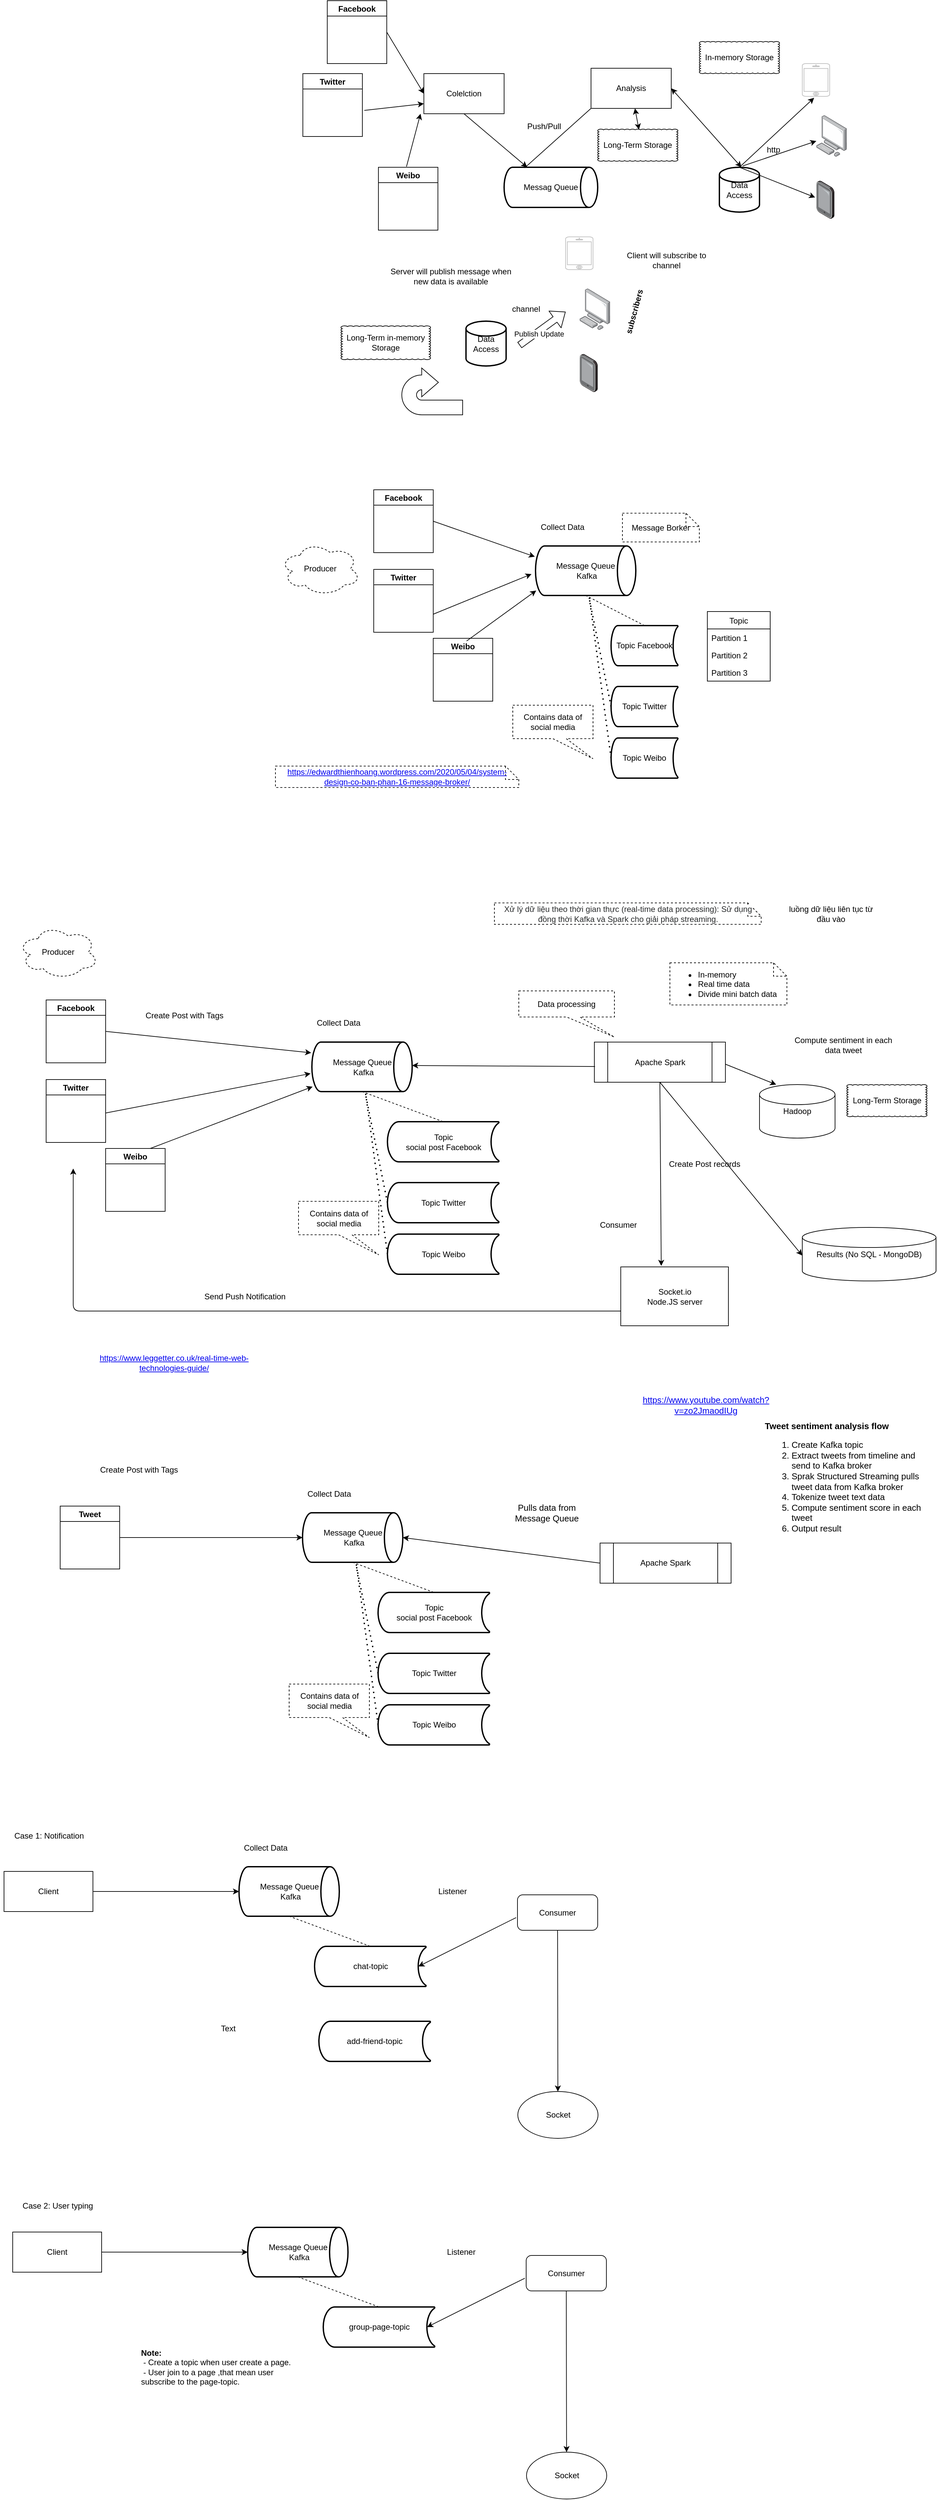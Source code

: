 <mxfile version="13.6.0" type="github">
  <diagram id="zB4D0Zn1a5sWIB_5QHZO" name="Page-1">
    <mxGraphModel dx="3342" dy="794" grid="1" gridSize="7" guides="1" tooltips="1" connect="1" arrows="1" fold="1" page="1" pageScale="1" pageWidth="1920" pageHeight="1200" math="0" shadow="0">
      <root>
        <mxCell id="0" />
        <mxCell id="1" parent="0" />
        <mxCell id="u7dPjCdoEQU-WYultVdr-2" value="Messag Queue&lt;br&gt;" style="strokeWidth=2;html=1;shape=mxgraph.flowchart.direct_data;whiteSpace=wrap;" parent="1" vertex="1">
          <mxGeometry x="307" y="274" width="140" height="60" as="geometry" />
        </mxCell>
        <mxCell id="u7dPjCdoEQU-WYultVdr-3" value="Colelction" style="rounded=0;whiteSpace=wrap;html=1;" parent="1" vertex="1">
          <mxGeometry x="187" y="134" width="120" height="60" as="geometry" />
        </mxCell>
        <mxCell id="u7dPjCdoEQU-WYultVdr-6" value="" style="endArrow=classic;html=1;exitX=0.5;exitY=1;exitDx=0;exitDy=0;" parent="1" source="u7dPjCdoEQU-WYultVdr-3" target="u7dPjCdoEQU-WYultVdr-2" edge="1">
          <mxGeometry width="50" height="50" relative="1" as="geometry">
            <mxPoint x="207" y="384" as="sourcePoint" />
            <mxPoint x="257" y="334" as="targetPoint" />
          </mxGeometry>
        </mxCell>
        <mxCell id="u7dPjCdoEQU-WYultVdr-7" value="Analysis" style="rounded=0;whiteSpace=wrap;html=1;" parent="1" vertex="1">
          <mxGeometry x="437" y="126" width="120" height="60" as="geometry" />
        </mxCell>
        <mxCell id="u7dPjCdoEQU-WYultVdr-81" value="Data Access" style="strokeWidth=2;html=1;shape=mxgraph.flowchart.database;whiteSpace=wrap;" parent="1" vertex="1">
          <mxGeometry x="629" y="274" width="60" height="67" as="geometry" />
        </mxCell>
        <mxCell id="u7dPjCdoEQU-WYultVdr-82" value="Long-Term Storage" style="whiteSpace=wrap;html=1;shape=mxgraph.basic.cloud_rect" parent="1" vertex="1">
          <mxGeometry x="447" y="217" width="120" height="48" as="geometry" />
        </mxCell>
        <mxCell id="u7dPjCdoEQU-WYultVdr-83" value="" style="endArrow=classic;startArrow=classic;html=1;exitX=0.514;exitY=0.015;exitDx=0;exitDy=0;exitPerimeter=0;" parent="1" source="u7dPjCdoEQU-WYultVdr-82" target="u7dPjCdoEQU-WYultVdr-7" edge="1">
          <mxGeometry width="50" height="50" relative="1" as="geometry">
            <mxPoint x="459" y="244" as="sourcePoint" />
            <mxPoint x="509" y="194" as="targetPoint" />
          </mxGeometry>
        </mxCell>
        <mxCell id="u7dPjCdoEQU-WYultVdr-84" value="In-memory Storage" style="whiteSpace=wrap;html=1;shape=mxgraph.basic.cloud_rect" parent="1" vertex="1">
          <mxGeometry x="599" y="86" width="120" height="48" as="geometry" />
        </mxCell>
        <mxCell id="u7dPjCdoEQU-WYultVdr-86" value="" style="endArrow=classic;startArrow=classic;html=1;entryX=1;entryY=0.5;entryDx=0;entryDy=0;" parent="1" target="u7dPjCdoEQU-WYultVdr-7" edge="1">
          <mxGeometry width="50" height="50" relative="1" as="geometry">
            <mxPoint x="662" y="274" as="sourcePoint" />
            <mxPoint x="712" y="224" as="targetPoint" />
          </mxGeometry>
        </mxCell>
        <mxCell id="u7dPjCdoEQU-WYultVdr-87" value="" style="endArrow=none;html=1;exitX=0.219;exitY=0.016;exitDx=0;exitDy=0;exitPerimeter=0;" parent="1" source="u7dPjCdoEQU-WYultVdr-2" edge="1">
          <mxGeometry width="50" height="50" relative="1" as="geometry">
            <mxPoint x="387" y="236" as="sourcePoint" />
            <mxPoint x="437" y="186" as="targetPoint" />
          </mxGeometry>
        </mxCell>
        <mxCell id="u7dPjCdoEQU-WYultVdr-89" value="Push/Pull" style="text;html=1;strokeColor=none;fillColor=none;align=center;verticalAlign=middle;whiteSpace=wrap;rounded=0;" parent="1" vertex="1">
          <mxGeometry x="347" y="203" width="40" height="20" as="geometry" />
        </mxCell>
        <mxCell id="u7dPjCdoEQU-WYultVdr-90" value="" style="html=1;verticalLabelPosition=bottom;labelBackgroundColor=#ffffff;verticalAlign=top;shadow=0;dashed=0;strokeWidth=1;shape=mxgraph.ios7.misc.iphone;strokeColor=#c0c0c0;" parent="1" vertex="1">
          <mxGeometry x="753" y="119" width="41" height="49" as="geometry" />
        </mxCell>
        <mxCell id="u7dPjCdoEQU-WYultVdr-91" value="" style="endArrow=classic;html=1;entryX=0.432;entryY=1.044;entryDx=0;entryDy=0;entryPerimeter=0;exitX=0.5;exitY=0;exitDx=0;exitDy=0;exitPerimeter=0;" parent="1" source="u7dPjCdoEQU-WYultVdr-81" target="u7dPjCdoEQU-WYultVdr-90" edge="1">
          <mxGeometry width="50" height="50" relative="1" as="geometry">
            <mxPoint x="669" y="266" as="sourcePoint" />
            <mxPoint x="747" y="224" as="targetPoint" />
          </mxGeometry>
        </mxCell>
        <mxCell id="u7dPjCdoEQU-WYultVdr-92" value="http" style="text;html=1;strokeColor=none;fillColor=none;align=center;verticalAlign=middle;whiteSpace=wrap;rounded=0;" parent="1" vertex="1">
          <mxGeometry x="690" y="238" width="40" height="20" as="geometry" />
        </mxCell>
        <mxCell id="u7dPjCdoEQU-WYultVdr-93" value="" style="points=[];aspect=fixed;html=1;align=center;shadow=0;dashed=0;image;image=img/lib/allied_telesis/computer_and_terminals/Personal_Computer.svg;" parent="1" vertex="1">
          <mxGeometry x="774" y="196.2" width="45.6" height="61.8" as="geometry" />
        </mxCell>
        <mxCell id="u7dPjCdoEQU-WYultVdr-98" value="" style="endArrow=classic;html=1;" parent="1" target="u7dPjCdoEQU-WYultVdr-93" edge="1">
          <mxGeometry width="50" height="50" relative="1" as="geometry">
            <mxPoint x="664" y="272" as="sourcePoint" />
            <mxPoint x="730" y="224" as="targetPoint" />
          </mxGeometry>
        </mxCell>
        <mxCell id="u7dPjCdoEQU-WYultVdr-99" value="" style="points=[];aspect=fixed;html=1;align=center;shadow=0;dashed=0;image;image=img/lib/allied_telesis/computer_and_terminals/Tablet.svg;" parent="1" vertex="1">
          <mxGeometry x="774" y="294" width="27" height="57" as="geometry" />
        </mxCell>
        <mxCell id="u7dPjCdoEQU-WYultVdr-100" value="" style="endArrow=classic;html=1;entryX=-0.066;entryY=0.44;entryDx=0;entryDy=0;entryPerimeter=0;exitX=0.5;exitY=0;exitDx=0;exitDy=0;exitPerimeter=0;" parent="1" source="u7dPjCdoEQU-WYultVdr-81" target="u7dPjCdoEQU-WYultVdr-99" edge="1">
          <mxGeometry width="50" height="50" relative="1" as="geometry">
            <mxPoint x="694" y="294" as="sourcePoint" />
            <mxPoint x="744" y="244" as="targetPoint" />
          </mxGeometry>
        </mxCell>
        <mxCell id="u7dPjCdoEQU-WYultVdr-101" value="Data Access" style="strokeWidth=2;html=1;shape=mxgraph.flowchart.database;whiteSpace=wrap;" parent="1" vertex="1">
          <mxGeometry x="250" y="504" width="60" height="67" as="geometry" />
        </mxCell>
        <mxCell id="u7dPjCdoEQU-WYultVdr-102" value="" style="html=1;verticalLabelPosition=bottom;labelBackgroundColor=#ffffff;verticalAlign=top;shadow=0;dashed=0;strokeWidth=1;shape=mxgraph.ios7.misc.iphone;strokeColor=#c0c0c0;" parent="1" vertex="1">
          <mxGeometry x="399" y="378" width="41" height="49" as="geometry" />
        </mxCell>
        <mxCell id="u7dPjCdoEQU-WYultVdr-104" value="channel" style="text;html=1;strokeColor=none;fillColor=none;align=center;verticalAlign=middle;whiteSpace=wrap;rounded=0;" parent="1" vertex="1">
          <mxGeometry x="320" y="476" width="40" height="20" as="geometry" />
        </mxCell>
        <mxCell id="u7dPjCdoEQU-WYultVdr-105" value="" style="points=[];aspect=fixed;html=1;align=center;shadow=0;dashed=0;image;image=img/lib/allied_telesis/computer_and_terminals/Personal_Computer.svg;" parent="1" vertex="1">
          <mxGeometry x="420" y="455.2" width="45.6" height="61.8" as="geometry" />
        </mxCell>
        <mxCell id="u7dPjCdoEQU-WYultVdr-107" value="" style="points=[];aspect=fixed;html=1;align=center;shadow=0;dashed=0;image;image=img/lib/allied_telesis/computer_and_terminals/Tablet.svg;" parent="1" vertex="1">
          <mxGeometry x="420" y="553" width="27" height="57" as="geometry" />
        </mxCell>
        <mxCell id="u7dPjCdoEQU-WYultVdr-109" value="subscribers" style="text;html=1;strokeColor=none;fillColor=none;align=center;verticalAlign=middle;whiteSpace=wrap;rounded=0;rotation=-75;fontStyle=1" parent="1" vertex="1">
          <mxGeometry x="465.6" y="476" width="73" height="28" as="geometry" />
        </mxCell>
        <mxCell id="u7dPjCdoEQU-WYultVdr-112" value="" style="shape=flexArrow;endArrow=classic;html=1;" parent="1" edge="1">
          <mxGeometry width="50" height="50" relative="1" as="geometry">
            <mxPoint x="330" y="540" as="sourcePoint" />
            <mxPoint x="399" y="490" as="targetPoint" />
          </mxGeometry>
        </mxCell>
        <mxCell id="u7dPjCdoEQU-WYultVdr-113" value="Publish Update" style="edgeLabel;html=1;align=center;verticalAlign=middle;resizable=0;points=[];" parent="u7dPjCdoEQU-WYultVdr-112" vertex="1" connectable="0">
          <mxGeometry x="-0.23" y="-3" relative="1" as="geometry">
            <mxPoint as="offset" />
          </mxGeometry>
        </mxCell>
        <mxCell id="u7dPjCdoEQU-WYultVdr-114" value="Long-Term in-memory Storage" style="whiteSpace=wrap;html=1;shape=mxgraph.basic.cloud_rect" parent="1" vertex="1">
          <mxGeometry x="63" y="511" width="134" height="50.5" as="geometry" />
        </mxCell>
        <mxCell id="u7dPjCdoEQU-WYultVdr-115" value="" style="html=1;shadow=0;dashed=0;align=center;verticalAlign=middle;shape=mxgraph.arrows2.uTurnArrow;dy=11;arrowHead=43;dx2=25;" parent="1" vertex="1">
          <mxGeometry x="154" y="574" width="91" height="70" as="geometry" />
        </mxCell>
        <mxCell id="u7dPjCdoEQU-WYultVdr-116" value="Client will subscribe to channel&lt;br&gt;" style="text;html=1;strokeColor=none;fillColor=none;align=center;verticalAlign=middle;whiteSpace=wrap;rounded=0;" parent="1" vertex="1">
          <mxGeometry x="473" y="399" width="154" height="28" as="geometry" />
        </mxCell>
        <mxCell id="u7dPjCdoEQU-WYultVdr-117" value="Server will publish message when new data is available" style="text;html=1;strokeColor=none;fillColor=none;align=center;verticalAlign=middle;whiteSpace=wrap;rounded=0;" parent="1" vertex="1">
          <mxGeometry x="126" y="427" width="203" height="20" as="geometry" />
        </mxCell>
        <mxCell id="24a-mGjXgg-N6J_SjT-v-1" value="Facebook" style="swimlane;" parent="1" vertex="1">
          <mxGeometry x="42.5" y="25" width="89" height="94" as="geometry" />
        </mxCell>
        <mxCell id="24a-mGjXgg-N6J_SjT-v-2" value="" style="endArrow=classic;html=1;entryX=0;entryY=0.5;entryDx=0;entryDy=0;exitX=1;exitY=0.5;exitDx=0;exitDy=0;" parent="1" source="24a-mGjXgg-N6J_SjT-v-1" target="u7dPjCdoEQU-WYultVdr-3" edge="1">
          <mxGeometry width="50" height="50" relative="1" as="geometry">
            <mxPoint x="98" y="168" as="sourcePoint" />
            <mxPoint x="148" y="118" as="targetPoint" />
          </mxGeometry>
        </mxCell>
        <mxCell id="24a-mGjXgg-N6J_SjT-v-3" value="Twitter" style="swimlane;" parent="1" vertex="1">
          <mxGeometry x="6" y="134" width="89" height="94" as="geometry" />
        </mxCell>
        <mxCell id="24a-mGjXgg-N6J_SjT-v-4" value="Weibo" style="swimlane;" parent="1" vertex="1">
          <mxGeometry x="119" y="274" width="89" height="94" as="geometry" />
        </mxCell>
        <mxCell id="24a-mGjXgg-N6J_SjT-v-5" value="" style="endArrow=classic;html=1;entryX=0;entryY=0.75;entryDx=0;entryDy=0;" parent="1" target="u7dPjCdoEQU-WYultVdr-3" edge="1">
          <mxGeometry width="50" height="50" relative="1" as="geometry">
            <mxPoint x="98" y="189" as="sourcePoint" />
            <mxPoint x="155" y="217" as="targetPoint" />
          </mxGeometry>
        </mxCell>
        <mxCell id="24a-mGjXgg-N6J_SjT-v-7" value="" style="endArrow=classic;html=1;" parent="1" edge="1">
          <mxGeometry width="50" height="50" relative="1" as="geometry">
            <mxPoint x="161" y="273" as="sourcePoint" />
            <mxPoint x="182" y="194" as="targetPoint" />
          </mxGeometry>
        </mxCell>
        <mxCell id="24a-mGjXgg-N6J_SjT-v-9" value="Message Queue&lt;br&gt;&amp;nbsp;Kafka" style="strokeWidth=2;html=1;shape=mxgraph.flowchart.direct_data;whiteSpace=wrap;" parent="1" vertex="1">
          <mxGeometry x="354" y="840" width="150" height="74" as="geometry" />
        </mxCell>
        <mxCell id="24a-mGjXgg-N6J_SjT-v-14" value="" style="endArrow=classic;html=1;entryX=-0.007;entryY=0.217;entryDx=0;entryDy=0;exitX=1;exitY=0.5;exitDx=0;exitDy=0;entryPerimeter=0;" parent="1" source="24a-mGjXgg-N6J_SjT-v-18" target="24a-mGjXgg-N6J_SjT-v-9" edge="1">
          <mxGeometry width="50" height="50" relative="1" as="geometry">
            <mxPoint x="180" y="872" as="sourcePoint" />
            <mxPoint x="269" y="868" as="targetPoint" />
          </mxGeometry>
        </mxCell>
        <mxCell id="24a-mGjXgg-N6J_SjT-v-15" value="Weibo" style="swimlane;" parent="1" vertex="1">
          <mxGeometry x="201" y="978" width="89" height="94" as="geometry" />
        </mxCell>
        <mxCell id="24a-mGjXgg-N6J_SjT-v-16" value="" style="endArrow=classic;html=1;" parent="1" edge="1">
          <mxGeometry width="50" height="50" relative="1" as="geometry">
            <mxPoint x="201" y="942" as="sourcePoint" />
            <mxPoint x="348" y="882" as="targetPoint" />
          </mxGeometry>
        </mxCell>
        <mxCell id="24a-mGjXgg-N6J_SjT-v-17" value="" style="endArrow=classic;html=1;entryX=0.007;entryY=0.9;entryDx=0;entryDy=0;entryPerimeter=0;" parent="1" target="24a-mGjXgg-N6J_SjT-v-9" edge="1">
          <mxGeometry width="50" height="50" relative="1" as="geometry">
            <mxPoint x="251" y="982" as="sourcePoint" />
            <mxPoint x="286" y="903" as="targetPoint" />
          </mxGeometry>
        </mxCell>
        <mxCell id="24a-mGjXgg-N6J_SjT-v-18" value="Facebook" style="swimlane;" parent="1" vertex="1">
          <mxGeometry x="112" y="756" width="89" height="94" as="geometry" />
        </mxCell>
        <mxCell id="24a-mGjXgg-N6J_SjT-v-19" value="Twitter" style="swimlane;" parent="1" vertex="1">
          <mxGeometry x="112" y="875" width="89" height="94" as="geometry" />
        </mxCell>
        <mxCell id="24a-mGjXgg-N6J_SjT-v-20" value="Collect Data&lt;br&gt;" style="text;html=1;strokeColor=none;fillColor=none;align=center;verticalAlign=middle;whiteSpace=wrap;rounded=0;" parent="1" vertex="1">
          <mxGeometry x="355.5" y="798" width="77" height="27" as="geometry" />
        </mxCell>
        <mxCell id="24a-mGjXgg-N6J_SjT-v-22" value="Topic Facebook" style="strokeWidth=2;html=1;shape=mxgraph.flowchart.stored_data;whiteSpace=wrap;" parent="1" vertex="1">
          <mxGeometry x="467" y="959" width="100" height="60" as="geometry" />
        </mxCell>
        <mxCell id="24a-mGjXgg-N6J_SjT-v-23" value="" style="endArrow=none;dashed=1;html=1;exitX=0.5;exitY=1;exitDx=0;exitDy=0;exitPerimeter=0;entryX=0.5;entryY=0;entryDx=0;entryDy=0;entryPerimeter=0;" parent="1" source="24a-mGjXgg-N6J_SjT-v-9" target="24a-mGjXgg-N6J_SjT-v-22" edge="1">
          <mxGeometry width="50" height="50" relative="1" as="geometry">
            <mxPoint x="397" y="1072" as="sourcePoint" />
            <mxPoint x="447" y="1022" as="targetPoint" />
          </mxGeometry>
        </mxCell>
        <mxCell id="24a-mGjXgg-N6J_SjT-v-24" value="Topic Twitter" style="strokeWidth=2;html=1;shape=mxgraph.flowchart.stored_data;whiteSpace=wrap;" parent="1" vertex="1">
          <mxGeometry x="467" y="1050" width="100" height="60" as="geometry" />
        </mxCell>
        <mxCell id="24a-mGjXgg-N6J_SjT-v-25" value="" style="endArrow=none;dashed=1;html=1;dashPattern=1 3;strokeWidth=2;exitX=0;exitY=0.5;exitDx=0;exitDy=0;exitPerimeter=0;" parent="1" source="24a-mGjXgg-N6J_SjT-v-24" edge="1">
          <mxGeometry width="50" height="50" relative="1" as="geometry">
            <mxPoint x="383" y="988" as="sourcePoint" />
            <mxPoint x="434" y="917" as="targetPoint" />
          </mxGeometry>
        </mxCell>
        <mxCell id="24a-mGjXgg-N6J_SjT-v-26" value="Topic Weibo&lt;br&gt;" style="strokeWidth=2;html=1;shape=mxgraph.flowchart.stored_data;whiteSpace=wrap;" parent="1" vertex="1">
          <mxGeometry x="467" y="1127" width="100" height="60" as="geometry" />
        </mxCell>
        <mxCell id="24a-mGjXgg-N6J_SjT-v-27" value="" style="endArrow=none;dashed=1;html=1;dashPattern=1 3;strokeWidth=2;exitX=0;exitY=0.5;exitDx=0;exitDy=0;exitPerimeter=0;" parent="1" source="24a-mGjXgg-N6J_SjT-v-26" edge="1">
          <mxGeometry width="50" height="50" relative="1" as="geometry">
            <mxPoint x="397" y="1065" as="sourcePoint" />
            <mxPoint x="434" y="914" as="targetPoint" />
          </mxGeometry>
        </mxCell>
        <mxCell id="24a-mGjXgg-N6J_SjT-v-40" value="Producer" style="ellipse;shape=cloud;whiteSpace=wrap;html=1;dashed=1;" parent="1" vertex="1">
          <mxGeometry x="-28" y="834" width="120" height="80" as="geometry" />
        </mxCell>
        <mxCell id="24a-mGjXgg-N6J_SjT-v-36" value="Topic" style="swimlane;fontStyle=0;childLayout=stackLayout;horizontal=1;startSize=26;fillColor=none;horizontalStack=0;resizeParent=1;resizeParentMax=0;resizeLast=0;collapsible=1;marginBottom=0;" parent="1" vertex="1">
          <mxGeometry x="611" y="938" width="94" height="104" as="geometry" />
        </mxCell>
        <mxCell id="24a-mGjXgg-N6J_SjT-v-37" value="Partition 1" style="text;strokeColor=none;fillColor=none;align=left;verticalAlign=top;spacingLeft=4;spacingRight=4;overflow=hidden;rotatable=0;points=[[0,0.5],[1,0.5]];portConstraint=eastwest;" parent="24a-mGjXgg-N6J_SjT-v-36" vertex="1">
          <mxGeometry y="26" width="94" height="26" as="geometry" />
        </mxCell>
        <mxCell id="24a-mGjXgg-N6J_SjT-v-38" value="Partition 2" style="text;strokeColor=none;fillColor=none;align=left;verticalAlign=top;spacingLeft=4;spacingRight=4;overflow=hidden;rotatable=0;points=[[0,0.5],[1,0.5]];portConstraint=eastwest;" parent="24a-mGjXgg-N6J_SjT-v-36" vertex="1">
          <mxGeometry y="52" width="94" height="26" as="geometry" />
        </mxCell>
        <mxCell id="24a-mGjXgg-N6J_SjT-v-39" value="Partition 3" style="text;strokeColor=none;fillColor=none;align=left;verticalAlign=top;spacingLeft=4;spacingRight=4;overflow=hidden;rotatable=0;points=[[0,0.5],[1,0.5]];portConstraint=eastwest;" parent="24a-mGjXgg-N6J_SjT-v-36" vertex="1">
          <mxGeometry y="78" width="94" height="26" as="geometry" />
        </mxCell>
        <mxCell id="24a-mGjXgg-N6J_SjT-v-41" value="Contains data of social media" style="shape=callout;whiteSpace=wrap;html=1;perimeter=calloutPerimeter;dashed=1;position2=1;" parent="1" vertex="1">
          <mxGeometry x="320" y="1078" width="120" height="80" as="geometry" />
        </mxCell>
        <mxCell id="24a-mGjXgg-N6J_SjT-v-44" value="&lt;a href=&quot;https://edwardthienhoang.wordpress.com/2020/05/04/system-design-co-ban-phan-16-message-broker/&quot;&gt;https://edwardthienhoang.wordpress.com/2020/05/04/system-design-co-ban-phan-16-message-broker/&lt;/a&gt;" style="shape=note;size=20;whiteSpace=wrap;html=1;dashed=1;" parent="1" vertex="1">
          <mxGeometry x="-35" y="1169" width="364" height="32" as="geometry" />
        </mxCell>
        <mxCell id="24a-mGjXgg-N6J_SjT-v-45" value="Message Borker" style="shape=note;size=20;whiteSpace=wrap;html=1;dashed=1;" parent="1" vertex="1">
          <mxGeometry x="484" y="791" width="115" height="43" as="geometry" />
        </mxCell>
        <mxCell id="24a-mGjXgg-N6J_SjT-v-46" value="&lt;span style=&quot;color: rgb(41 , 43 , 44) ; font-family: &amp;#34;open sans&amp;#34; , , &amp;#34;blinkmacsystemfont&amp;#34; , &amp;#34;segoe ui&amp;#34; , &amp;#34;helvetica neue&amp;#34; , &amp;#34;arial&amp;#34; , sans-serif , &amp;#34;apple color emoji&amp;#34; , &amp;#34;segoe ui emoji&amp;#34; , &amp;#34;segoe ui symbol&amp;#34; ; text-align: left ; background-color: rgb(255 , 255 , 255)&quot;&gt;Xử lý dữ liệu theo thời gian thực (real-time data processing): Sử dụng đồng thời Kafka và Spark cho giải pháp streaming.&lt;/span&gt;" style="shape=note;size=20;whiteSpace=wrap;html=1;dashed=1;" parent="1" vertex="1">
          <mxGeometry x="292.5" y="1373.5" width="399" height="32" as="geometry" />
        </mxCell>
        <mxCell id="uCAJaLIvxssrV7Yk87P6-1" value="Message Queue&lt;br&gt;&amp;nbsp;Kafka" style="strokeWidth=2;html=1;shape=mxgraph.flowchart.direct_data;whiteSpace=wrap;" parent="1" vertex="1">
          <mxGeometry x="19.5" y="1581.5" width="150" height="74" as="geometry" />
        </mxCell>
        <mxCell id="uCAJaLIvxssrV7Yk87P6-2" value="" style="endArrow=classic;html=1;entryX=-0.007;entryY=0.217;entryDx=0;entryDy=0;exitX=1;exitY=0.5;exitDx=0;exitDy=0;entryPerimeter=0;" parent="1" source="uCAJaLIvxssrV7Yk87P6-6" target="uCAJaLIvxssrV7Yk87P6-1" edge="1">
          <mxGeometry width="50" height="50" relative="1" as="geometry">
            <mxPoint x="-310" y="1634.5" as="sourcePoint" />
            <mxPoint x="-221" y="1630.5" as="targetPoint" />
          </mxGeometry>
        </mxCell>
        <mxCell id="uCAJaLIvxssrV7Yk87P6-3" value="Weibo" style="swimlane;" parent="1" vertex="1">
          <mxGeometry x="-289" y="1740.5" width="89" height="94" as="geometry" />
        </mxCell>
        <mxCell id="uCAJaLIvxssrV7Yk87P6-4" value="" style="endArrow=classic;html=1;entryX=-0.013;entryY=0.635;entryDx=0;entryDy=0;entryPerimeter=0;" parent="1" target="uCAJaLIvxssrV7Yk87P6-1" edge="1">
          <mxGeometry width="50" height="50" relative="1" as="geometry">
            <mxPoint x="-289" y="1687.5" as="sourcePoint" />
            <mxPoint x="-142" y="1627.5" as="targetPoint" />
          </mxGeometry>
        </mxCell>
        <mxCell id="uCAJaLIvxssrV7Yk87P6-5" value="" style="endArrow=classic;html=1;entryX=0.007;entryY=0.9;entryDx=0;entryDy=0;entryPerimeter=0;exitX=0.75;exitY=0;exitDx=0;exitDy=0;" parent="1" source="uCAJaLIvxssrV7Yk87P6-3" target="uCAJaLIvxssrV7Yk87P6-1" edge="1">
          <mxGeometry width="50" height="50" relative="1" as="geometry">
            <mxPoint x="-239" y="1744.5" as="sourcePoint" />
            <mxPoint x="-204" y="1665.5" as="targetPoint" />
          </mxGeometry>
        </mxCell>
        <mxCell id="uCAJaLIvxssrV7Yk87P6-6" value="Facebook" style="swimlane;" parent="1" vertex="1">
          <mxGeometry x="-378" y="1518.5" width="89" height="94" as="geometry" />
        </mxCell>
        <mxCell id="uCAJaLIvxssrV7Yk87P6-7" value="Twitter" style="swimlane;" parent="1" vertex="1">
          <mxGeometry x="-378" y="1637.5" width="89" height="94" as="geometry" />
        </mxCell>
        <mxCell id="uCAJaLIvxssrV7Yk87P6-8" value="Collect Data&lt;br&gt;" style="text;html=1;strokeColor=none;fillColor=none;align=center;verticalAlign=middle;whiteSpace=wrap;rounded=0;" parent="1" vertex="1">
          <mxGeometry x="21" y="1539.5" width="77" height="27" as="geometry" />
        </mxCell>
        <mxCell id="uCAJaLIvxssrV7Yk87P6-9" value="Topic &lt;br&gt;social post Facebook" style="strokeWidth=2;html=1;shape=mxgraph.flowchart.stored_data;whiteSpace=wrap;" parent="1" vertex="1">
          <mxGeometry x="132.5" y="1700.5" width="167" height="60" as="geometry" />
        </mxCell>
        <mxCell id="uCAJaLIvxssrV7Yk87P6-10" value="" style="endArrow=none;dashed=1;html=1;exitX=0.5;exitY=1;exitDx=0;exitDy=0;exitPerimeter=0;entryX=0.5;entryY=0;entryDx=0;entryDy=0;entryPerimeter=0;" parent="1" source="uCAJaLIvxssrV7Yk87P6-1" target="uCAJaLIvxssrV7Yk87P6-9" edge="1">
          <mxGeometry width="50" height="50" relative="1" as="geometry">
            <mxPoint x="62.5" y="1813.5" as="sourcePoint" />
            <mxPoint x="112.5" y="1763.5" as="targetPoint" />
          </mxGeometry>
        </mxCell>
        <mxCell id="uCAJaLIvxssrV7Yk87P6-11" value="Topic Twitter" style="strokeWidth=2;html=1;shape=mxgraph.flowchart.stored_data;whiteSpace=wrap;" parent="1" vertex="1">
          <mxGeometry x="132.5" y="1791.5" width="167" height="60" as="geometry" />
        </mxCell>
        <mxCell id="uCAJaLIvxssrV7Yk87P6-12" value="" style="endArrow=none;dashed=1;html=1;dashPattern=1 3;strokeWidth=2;exitX=0;exitY=0.5;exitDx=0;exitDy=0;exitPerimeter=0;" parent="1" source="uCAJaLIvxssrV7Yk87P6-11" edge="1">
          <mxGeometry width="50" height="50" relative="1" as="geometry">
            <mxPoint x="48.5" y="1729.5" as="sourcePoint" />
            <mxPoint x="99.5" y="1658.5" as="targetPoint" />
          </mxGeometry>
        </mxCell>
        <mxCell id="uCAJaLIvxssrV7Yk87P6-13" value="Topic Weibo&lt;br&gt;" style="strokeWidth=2;html=1;shape=mxgraph.flowchart.stored_data;whiteSpace=wrap;" parent="1" vertex="1">
          <mxGeometry x="132.5" y="1868.5" width="167" height="60" as="geometry" />
        </mxCell>
        <mxCell id="uCAJaLIvxssrV7Yk87P6-14" value="" style="endArrow=none;dashed=1;html=1;dashPattern=1 3;strokeWidth=2;exitX=0;exitY=0.5;exitDx=0;exitDy=0;exitPerimeter=0;" parent="1" source="uCAJaLIvxssrV7Yk87P6-13" edge="1">
          <mxGeometry width="50" height="50" relative="1" as="geometry">
            <mxPoint x="62.5" y="1806.5" as="sourcePoint" />
            <mxPoint x="99.5" y="1655.5" as="targetPoint" />
          </mxGeometry>
        </mxCell>
        <mxCell id="uCAJaLIvxssrV7Yk87P6-15" value="Producer" style="ellipse;shape=cloud;whiteSpace=wrap;html=1;dashed=1;" parent="1" vertex="1">
          <mxGeometry x="-420" y="1407" width="120" height="80" as="geometry" />
        </mxCell>
        <mxCell id="uCAJaLIvxssrV7Yk87P6-20" value="Contains data of social media" style="shape=callout;whiteSpace=wrap;html=1;perimeter=calloutPerimeter;dashed=1;position2=1;" parent="1" vertex="1">
          <mxGeometry x="-0.5" y="1819.5" width="120" height="80" as="geometry" />
        </mxCell>
        <mxCell id="uCAJaLIvxssrV7Yk87P6-22" value="Create Post with Tags" style="text;html=1;strokeColor=none;fillColor=none;align=center;verticalAlign=middle;whiteSpace=wrap;rounded=0;" parent="1" vertex="1">
          <mxGeometry x="-232.5" y="1518.5" width="122" height="46" as="geometry" />
        </mxCell>
        <mxCell id="uCAJaLIvxssrV7Yk87P6-25" value="Apache Spark" style="shape=process;whiteSpace=wrap;html=1;backgroundOutline=1;" parent="1" vertex="1">
          <mxGeometry x="442" y="1581.5" width="196" height="60" as="geometry" />
        </mxCell>
        <mxCell id="uCAJaLIvxssrV7Yk87P6-26" value="Data processing" style="shape=callout;whiteSpace=wrap;html=1;perimeter=calloutPerimeter;dashed=1;position2=1;" parent="1" vertex="1">
          <mxGeometry x="329" y="1505" width="143" height="69" as="geometry" />
        </mxCell>
        <mxCell id="uCAJaLIvxssrV7Yk87P6-28" value="" style="endArrow=classic;html=1;entryX=1;entryY=0.5;entryDx=0;entryDy=0;entryPerimeter=0;exitX=0.005;exitY=0.642;exitDx=0;exitDy=0;exitPerimeter=0;" parent="1" edge="1">
          <mxGeometry width="50" height="50" relative="1" as="geometry">
            <mxPoint x="442.98" y="1618.02" as="sourcePoint" />
            <mxPoint x="169.5" y="1616.5" as="targetPoint" />
          </mxGeometry>
        </mxCell>
        <mxCell id="uCAJaLIvxssrV7Yk87P6-29" value="Socket.io&lt;br&gt;Node.JS server" style="rounded=0;whiteSpace=wrap;html=1;" parent="1" vertex="1">
          <mxGeometry x="481.5" y="1917.5" width="161" height="88" as="geometry" />
        </mxCell>
        <mxCell id="uCAJaLIvxssrV7Yk87P6-30" value="" style="endArrow=classic;html=1;exitX=0;exitY=0.75;exitDx=0;exitDy=0;" parent="1" source="uCAJaLIvxssrV7Yk87P6-29" edge="1">
          <mxGeometry width="50" height="50" relative="1" as="geometry">
            <mxPoint x="-316.5" y="1952.5" as="sourcePoint" />
            <mxPoint x="-337.5" y="1770.5" as="targetPoint" />
            <Array as="points">
              <mxPoint x="-337.5" y="1983.5" />
            </Array>
          </mxGeometry>
        </mxCell>
        <mxCell id="uCAJaLIvxssrV7Yk87P6-31" value="Results (No SQL - MongoDB)" style="shape=cylinder2;whiteSpace=wrap;html=1;boundedLbl=1;backgroundOutline=1;size=15;" parent="1" vertex="1">
          <mxGeometry x="753" y="1858.5" width="200" height="80" as="geometry" />
        </mxCell>
        <mxCell id="uCAJaLIvxssrV7Yk87P6-33" value="" style="endArrow=classic;html=1;exitX=0.5;exitY=1;exitDx=0;exitDy=0;entryX=0;entryY=0.525;entryDx=0;entryDy=0;entryPerimeter=0;" parent="1" source="uCAJaLIvxssrV7Yk87P6-25" target="uCAJaLIvxssrV7Yk87P6-31" edge="1">
          <mxGeometry width="50" height="50" relative="1" as="geometry">
            <mxPoint x="579.5" y="1687.5" as="sourcePoint" />
            <mxPoint x="629.5" y="1637.5" as="targetPoint" />
          </mxGeometry>
        </mxCell>
        <mxCell id="uCAJaLIvxssrV7Yk87P6-34" value="Send Push Notification" style="text;html=1;strokeColor=none;fillColor=none;align=center;verticalAlign=middle;whiteSpace=wrap;rounded=0;" parent="1" vertex="1">
          <mxGeometry x="-182" y="1951.5" width="203" height="20" as="geometry" />
        </mxCell>
        <mxCell id="uCAJaLIvxssrV7Yk87P6-35" value="Create Post records" style="text;html=1;strokeColor=none;fillColor=none;align=center;verticalAlign=middle;whiteSpace=wrap;rounded=0;" parent="1" vertex="1">
          <mxGeometry x="546" y="1740.5" width="122" height="46" as="geometry" />
        </mxCell>
        <mxCell id="uCAJaLIvxssrV7Yk87P6-36" value="luồng dữ liệu liên tục từ đầu vào&lt;br&gt;" style="text;html=1;strokeColor=none;fillColor=none;align=center;verticalAlign=middle;whiteSpace=wrap;rounded=0;" parent="1" vertex="1">
          <mxGeometry x="731" y="1372" width="130" height="35" as="geometry" />
        </mxCell>
        <mxCell id="uCAJaLIvxssrV7Yk87P6-37" value="" style="endArrow=classic;html=1;exitX=0.5;exitY=1;exitDx=0;exitDy=0;entryX=0.376;entryY=-0.017;entryDx=0;entryDy=0;entryPerimeter=0;" parent="1" source="uCAJaLIvxssrV7Yk87P6-25" target="uCAJaLIvxssrV7Yk87P6-29" edge="1">
          <mxGeometry width="50" height="50" relative="1" as="geometry">
            <mxPoint x="287" y="1688" as="sourcePoint" />
            <mxPoint x="337" y="1638" as="targetPoint" />
          </mxGeometry>
        </mxCell>
        <mxCell id="uCAJaLIvxssrV7Yk87P6-38" value="Consumer" style="text;html=1;strokeColor=none;fillColor=none;align=center;verticalAlign=middle;whiteSpace=wrap;rounded=0;dashed=1;" parent="1" vertex="1">
          <mxGeometry x="445" y="1841" width="66" height="28" as="geometry" />
        </mxCell>
        <mxCell id="uCAJaLIvxssrV7Yk87P6-40" value="&lt;ul&gt;&lt;li&gt;In-memory&lt;/li&gt;&lt;li&gt;Real time data&lt;/li&gt;&lt;li&gt;Divide mini batch data&lt;/li&gt;&lt;/ul&gt;" style="shape=note;size=20;whiteSpace=wrap;html=1;dashed=1;align=left;" parent="1" vertex="1">
          <mxGeometry x="555" y="1463" width="175" height="63" as="geometry" />
        </mxCell>
        <mxCell id="uCAJaLIvxssrV7Yk87P6-41" value="&lt;a href=&quot;https://www.leggetter.co.uk/real-time-web-technologies-guide/&quot;&gt;https://www.leggetter.co.uk/real-time-web-technologies-guide/&lt;/a&gt;" style="text;html=1;strokeColor=none;fillColor=none;align=center;verticalAlign=middle;whiteSpace=wrap;rounded=0;dashed=1;" parent="1" vertex="1">
          <mxGeometry x="-311.5" y="2030" width="248.5" height="62" as="geometry" />
        </mxCell>
        <mxCell id="2-kWuxi5lFnrXSgUYIgP-1" value="Hadoop" style="shape=cylinder2;whiteSpace=wrap;html=1;boundedLbl=1;backgroundOutline=1;size=15;" parent="1" vertex="1">
          <mxGeometry x="689" y="1645" width="113" height="80" as="geometry" />
        </mxCell>
        <mxCell id="2-kWuxi5lFnrXSgUYIgP-2" value="" style="endArrow=classic;html=1;entryX=0.221;entryY=0;entryDx=0;entryDy=0;entryPerimeter=0;" parent="1" target="2-kWuxi5lFnrXSgUYIgP-1" edge="1">
          <mxGeometry width="50" height="50" relative="1" as="geometry">
            <mxPoint x="638" y="1614.5" as="sourcePoint" />
            <mxPoint x="688" y="1564.5" as="targetPoint" />
          </mxGeometry>
        </mxCell>
        <mxCell id="2-kWuxi5lFnrXSgUYIgP-3" value="Compute sentiment in each data tweet" style="text;html=1;strokeColor=none;fillColor=none;align=center;verticalAlign=middle;whiteSpace=wrap;rounded=0;" parent="1" vertex="1">
          <mxGeometry x="730" y="1554" width="169" height="63" as="geometry" />
        </mxCell>
        <mxCell id="2-kWuxi5lFnrXSgUYIgP-4" value="Message Queue&lt;br&gt;&amp;nbsp;Kafka" style="strokeWidth=2;html=1;shape=mxgraph.flowchart.direct_data;whiteSpace=wrap;" parent="1" vertex="1">
          <mxGeometry x="5.5" y="2285" width="150" height="74" as="geometry" />
        </mxCell>
        <mxCell id="2-kWuxi5lFnrXSgUYIgP-5" value="" style="endArrow=classic;html=1;exitX=1;exitY=0.5;exitDx=0;exitDy=0;" parent="1" source="2-kWuxi5lFnrXSgUYIgP-9" target="2-kWuxi5lFnrXSgUYIgP-4" edge="1">
          <mxGeometry width="50" height="50" relative="1" as="geometry">
            <mxPoint x="-324" y="2356" as="sourcePoint" />
            <mxPoint x="-235" y="2352" as="targetPoint" />
          </mxGeometry>
        </mxCell>
        <mxCell id="2-kWuxi5lFnrXSgUYIgP-9" value="Tweet" style="swimlane;" parent="1" vertex="1">
          <mxGeometry x="-357" y="2275" width="89" height="94" as="geometry" />
        </mxCell>
        <mxCell id="2-kWuxi5lFnrXSgUYIgP-11" value="Collect Data&lt;br&gt;" style="text;html=1;strokeColor=none;fillColor=none;align=center;verticalAlign=middle;whiteSpace=wrap;rounded=0;" parent="1" vertex="1">
          <mxGeometry x="7" y="2243" width="77" height="27" as="geometry" />
        </mxCell>
        <mxCell id="2-kWuxi5lFnrXSgUYIgP-12" value="Topic &lt;br&gt;social post Facebook" style="strokeWidth=2;html=1;shape=mxgraph.flowchart.stored_data;whiteSpace=wrap;" parent="1" vertex="1">
          <mxGeometry x="118.5" y="2404" width="167" height="60" as="geometry" />
        </mxCell>
        <mxCell id="2-kWuxi5lFnrXSgUYIgP-13" value="" style="endArrow=none;dashed=1;html=1;exitX=0.5;exitY=1;exitDx=0;exitDy=0;exitPerimeter=0;entryX=0.5;entryY=0;entryDx=0;entryDy=0;entryPerimeter=0;" parent="1" source="2-kWuxi5lFnrXSgUYIgP-4" target="2-kWuxi5lFnrXSgUYIgP-12" edge="1">
          <mxGeometry width="50" height="50" relative="1" as="geometry">
            <mxPoint x="48.5" y="2517" as="sourcePoint" />
            <mxPoint x="98.5" y="2467" as="targetPoint" />
          </mxGeometry>
        </mxCell>
        <mxCell id="2-kWuxi5lFnrXSgUYIgP-14" value="Topic Twitter" style="strokeWidth=2;html=1;shape=mxgraph.flowchart.stored_data;whiteSpace=wrap;" parent="1" vertex="1">
          <mxGeometry x="118.5" y="2495" width="167" height="60" as="geometry" />
        </mxCell>
        <mxCell id="2-kWuxi5lFnrXSgUYIgP-15" value="" style="endArrow=none;dashed=1;html=1;dashPattern=1 3;strokeWidth=2;exitX=0;exitY=0.5;exitDx=0;exitDy=0;exitPerimeter=0;" parent="1" source="2-kWuxi5lFnrXSgUYIgP-14" edge="1">
          <mxGeometry width="50" height="50" relative="1" as="geometry">
            <mxPoint x="34.5" y="2433" as="sourcePoint" />
            <mxPoint x="85.5" y="2362" as="targetPoint" />
          </mxGeometry>
        </mxCell>
        <mxCell id="2-kWuxi5lFnrXSgUYIgP-16" value="Topic Weibo&lt;br&gt;" style="strokeWidth=2;html=1;shape=mxgraph.flowchart.stored_data;whiteSpace=wrap;" parent="1" vertex="1">
          <mxGeometry x="118.5" y="2572" width="167" height="60" as="geometry" />
        </mxCell>
        <mxCell id="2-kWuxi5lFnrXSgUYIgP-17" value="" style="endArrow=none;dashed=1;html=1;dashPattern=1 3;strokeWidth=2;exitX=0;exitY=0.5;exitDx=0;exitDy=0;exitPerimeter=0;" parent="1" source="2-kWuxi5lFnrXSgUYIgP-16" edge="1">
          <mxGeometry width="50" height="50" relative="1" as="geometry">
            <mxPoint x="48.5" y="2510" as="sourcePoint" />
            <mxPoint x="85.5" y="2359" as="targetPoint" />
          </mxGeometry>
        </mxCell>
        <mxCell id="2-kWuxi5lFnrXSgUYIgP-18" value="Contains data of social media" style="shape=callout;whiteSpace=wrap;html=1;perimeter=calloutPerimeter;dashed=1;position2=1;" parent="1" vertex="1">
          <mxGeometry x="-14.5" y="2541" width="120" height="80" as="geometry" />
        </mxCell>
        <mxCell id="2-kWuxi5lFnrXSgUYIgP-19" value="Create Post with Tags" style="text;html=1;strokeColor=none;fillColor=none;align=center;verticalAlign=middle;whiteSpace=wrap;rounded=0;" parent="1" vertex="1">
          <mxGeometry x="-300" y="2198" width="122" height="46" as="geometry" />
        </mxCell>
        <mxCell id="2-kWuxi5lFnrXSgUYIgP-21" value="Apache Spark" style="shape=process;whiteSpace=wrap;html=1;backgroundOutline=1;" parent="1" vertex="1">
          <mxGeometry x="450.5" y="2330.25" width="196" height="60" as="geometry" />
        </mxCell>
        <mxCell id="2-kWuxi5lFnrXSgUYIgP-23" value="&lt;h1 style=&quot;font-size: 13px&quot;&gt;&lt;font style=&quot;font-size: 13px&quot;&gt;Tweet sentiment analysis flow&lt;/font&gt;&lt;/h1&gt;&lt;div&gt;&lt;ol&gt;&lt;li&gt;&lt;font style=&quot;font-size: 13px&quot;&gt;Create Kafka topic&lt;/font&gt;&lt;/li&gt;&lt;li&gt;&lt;font style=&quot;font-size: 13px&quot;&gt;Extract tweets from timeline and send to Kafka broker&lt;/font&gt;&lt;/li&gt;&lt;li&gt;&lt;font style=&quot;font-size: 13px&quot;&gt;Sprak Structured Streaming pulls tweet data from Kafka broker&lt;/font&gt;&lt;/li&gt;&lt;li&gt;&lt;font style=&quot;font-size: 13px&quot;&gt;Tokenize tweet text data&lt;/font&gt;&lt;/li&gt;&lt;li&gt;&lt;font style=&quot;font-size: 13px&quot;&gt;Compute sentiment score in each tweet&lt;/font&gt;&lt;/li&gt;&lt;li&gt;Output result&lt;/li&gt;&lt;/ol&gt;&lt;/div&gt;" style="text;html=1;strokeColor=none;fillColor=none;spacing=5;spacingTop=-20;whiteSpace=wrap;overflow=hidden;rounded=0;fontSize=13;verticalAlign=top;" parent="1" vertex="1">
          <mxGeometry x="691.5" y="2149" width="257" height="175" as="geometry" />
        </mxCell>
        <mxCell id="2-kWuxi5lFnrXSgUYIgP-24" value="&lt;a href=&quot;https://www.youtube.com/watch?v=zo2JmaodIUg&quot;&gt;https://www.youtube.com/watch?v=zo2JmaodIUg&lt;/a&gt;" style="text;html=1;strokeColor=none;fillColor=none;align=center;verticalAlign=middle;whiteSpace=wrap;rounded=0;fontSize=13;" parent="1" vertex="1">
          <mxGeometry x="589" y="2114" width="40" height="20" as="geometry" />
        </mxCell>
        <mxCell id="2-kWuxi5lFnrXSgUYIgP-27" value="" style="endArrow=classic;html=1;fontSize=13;entryX=1;entryY=0.5;entryDx=0;entryDy=0;entryPerimeter=0;exitX=0;exitY=0.5;exitDx=0;exitDy=0;" parent="1" source="2-kWuxi5lFnrXSgUYIgP-21" target="2-kWuxi5lFnrXSgUYIgP-4" edge="1">
          <mxGeometry width="50" height="50" relative="1" as="geometry">
            <mxPoint x="447" y="2369" as="sourcePoint" />
            <mxPoint x="497" y="2319" as="targetPoint" />
          </mxGeometry>
        </mxCell>
        <mxCell id="2-kWuxi5lFnrXSgUYIgP-28" value="Pulls data from Message Queue" style="text;html=1;strokeColor=none;fillColor=none;align=center;verticalAlign=middle;whiteSpace=wrap;rounded=0;fontSize=13;" parent="1" vertex="1">
          <mxGeometry x="299.5" y="2275" width="141.5" height="20" as="geometry" />
        </mxCell>
        <mxCell id="hFV85xr7uH7SJprDEmjW-1" value="Long-Term Storage" style="whiteSpace=wrap;html=1;shape=mxgraph.basic.cloud_rect" parent="1" vertex="1">
          <mxGeometry x="819.6" y="1645" width="120" height="48" as="geometry" />
        </mxCell>
        <mxCell id="hFV85xr7uH7SJprDEmjW-2" value="Case 1: Notification" style="text;html=1;strokeColor=none;fillColor=none;align=center;verticalAlign=middle;whiteSpace=wrap;rounded=0;" parent="1" vertex="1">
          <mxGeometry x="-447" y="2758" width="147" height="20" as="geometry" />
        </mxCell>
        <mxCell id="hFV85xr7uH7SJprDEmjW-3" value="Message Queue&lt;br&gt;&amp;nbsp;Kafka" style="strokeWidth=2;html=1;shape=mxgraph.flowchart.direct_data;whiteSpace=wrap;" parent="1" vertex="1">
          <mxGeometry x="-89.5" y="2814" width="150" height="74" as="geometry" />
        </mxCell>
        <mxCell id="hFV85xr7uH7SJprDEmjW-4" value="Collect Data&lt;br&gt;" style="text;html=1;strokeColor=none;fillColor=none;align=center;verticalAlign=middle;whiteSpace=wrap;rounded=0;" parent="1" vertex="1">
          <mxGeometry x="-88" y="2772" width="77" height="27" as="geometry" />
        </mxCell>
        <mxCell id="hFV85xr7uH7SJprDEmjW-5" value="chat-topic" style="strokeWidth=2;html=1;shape=mxgraph.flowchart.stored_data;whiteSpace=wrap;" parent="1" vertex="1">
          <mxGeometry x="23.5" y="2933" width="167" height="60" as="geometry" />
        </mxCell>
        <mxCell id="hFV85xr7uH7SJprDEmjW-6" value="" style="endArrow=none;dashed=1;html=1;exitX=0.5;exitY=1;exitDx=0;exitDy=0;exitPerimeter=0;entryX=0.5;entryY=0;entryDx=0;entryDy=0;entryPerimeter=0;" parent="1" source="hFV85xr7uH7SJprDEmjW-3" target="hFV85xr7uH7SJprDEmjW-5" edge="1">
          <mxGeometry width="50" height="50" relative="1" as="geometry">
            <mxPoint x="-46.5" y="3046" as="sourcePoint" />
            <mxPoint x="3.5" y="2996" as="targetPoint" />
          </mxGeometry>
        </mxCell>
        <mxCell id="hFV85xr7uH7SJprDEmjW-9" style="edgeStyle=orthogonalEdgeStyle;rounded=0;orthogonalLoop=1;jettySize=auto;html=1;entryX=0;entryY=0.5;entryDx=0;entryDy=0;entryPerimeter=0;" parent="1" source="hFV85xr7uH7SJprDEmjW-8" target="hFV85xr7uH7SJprDEmjW-3" edge="1">
          <mxGeometry relative="1" as="geometry" />
        </mxCell>
        <mxCell id="hFV85xr7uH7SJprDEmjW-8" value="Client" style="rounded=0;whiteSpace=wrap;html=1;" parent="1" vertex="1">
          <mxGeometry x="-441" y="2821" width="133" height="60" as="geometry" />
        </mxCell>
        <mxCell id="hFV85xr7uH7SJprDEmjW-10" value="Consumer" style="rounded=1;whiteSpace=wrap;html=1;" parent="1" vertex="1">
          <mxGeometry x="327" y="2856" width="120" height="53" as="geometry" />
        </mxCell>
        <mxCell id="hFV85xr7uH7SJprDEmjW-12" value="" style="endArrow=classic;html=1;entryX=0.93;entryY=0.5;entryDx=0;entryDy=0;entryPerimeter=0;exitX=-0.017;exitY=0.642;exitDx=0;exitDy=0;exitPerimeter=0;" parent="1" source="hFV85xr7uH7SJprDEmjW-10" target="hFV85xr7uH7SJprDEmjW-5" edge="1">
          <mxGeometry width="50" height="50" relative="1" as="geometry">
            <mxPoint x="-29" y="3101" as="sourcePoint" />
            <mxPoint x="21" y="3051" as="targetPoint" />
          </mxGeometry>
        </mxCell>
        <mxCell id="hFV85xr7uH7SJprDEmjW-13" value="Listener" style="text;html=1;strokeColor=none;fillColor=none;align=center;verticalAlign=middle;whiteSpace=wrap;rounded=0;" parent="1" vertex="1">
          <mxGeometry x="210" y="2841" width="40" height="20" as="geometry" />
        </mxCell>
        <mxCell id="hFV85xr7uH7SJprDEmjW-14" value="add-friend-topic" style="strokeWidth=2;html=1;shape=mxgraph.flowchart.stored_data;whiteSpace=wrap;" parent="1" vertex="1">
          <mxGeometry x="30" y="3045" width="167" height="60" as="geometry" />
        </mxCell>
        <mxCell id="hFV85xr7uH7SJprDEmjW-15" value="Text" style="text;html=1;strokeColor=none;fillColor=none;align=center;verticalAlign=middle;whiteSpace=wrap;rounded=0;" parent="1" vertex="1">
          <mxGeometry x="-154" y="3031" width="97" height="49" as="geometry" />
        </mxCell>
        <mxCell id="hFV85xr7uH7SJprDEmjW-16" value="Socket" style="ellipse;whiteSpace=wrap;html=1;" parent="1" vertex="1">
          <mxGeometry x="327.5" y="3150" width="120" height="70" as="geometry" />
        </mxCell>
        <mxCell id="hFV85xr7uH7SJprDEmjW-17" value="" style="endArrow=classic;html=1;exitX=0.5;exitY=1;exitDx=0;exitDy=0;" parent="1" source="hFV85xr7uH7SJprDEmjW-10" target="hFV85xr7uH7SJprDEmjW-16" edge="1">
          <mxGeometry width="50" height="50" relative="1" as="geometry">
            <mxPoint x="98" y="3249" as="sourcePoint" />
            <mxPoint x="148" y="3199" as="targetPoint" />
          </mxGeometry>
        </mxCell>
        <mxCell id="UDE9wlmH0UndHr5xgx2V-1" value="Case 2: User typing" style="text;html=1;strokeColor=none;fillColor=none;align=center;verticalAlign=middle;whiteSpace=wrap;rounded=0;" vertex="1" parent="1">
          <mxGeometry x="-427" y="3311" width="133" height="20" as="geometry" />
        </mxCell>
        <mxCell id="UDE9wlmH0UndHr5xgx2V-2" value="Message Queue&lt;br&gt;&amp;nbsp;Kafka" style="strokeWidth=2;html=1;shape=mxgraph.flowchart.direct_data;whiteSpace=wrap;" vertex="1" parent="1">
          <mxGeometry x="-76.5" y="3353" width="150" height="74" as="geometry" />
        </mxCell>
        <mxCell id="UDE9wlmH0UndHr5xgx2V-4" value="group-page-topic" style="strokeWidth=2;html=1;shape=mxgraph.flowchart.stored_data;whiteSpace=wrap;" vertex="1" parent="1">
          <mxGeometry x="36.5" y="3472" width="167" height="60" as="geometry" />
        </mxCell>
        <mxCell id="UDE9wlmH0UndHr5xgx2V-5" value="" style="endArrow=none;dashed=1;html=1;exitX=0.5;exitY=1;exitDx=0;exitDy=0;exitPerimeter=0;entryX=0.5;entryY=0;entryDx=0;entryDy=0;entryPerimeter=0;" edge="1" parent="1" source="UDE9wlmH0UndHr5xgx2V-2" target="UDE9wlmH0UndHr5xgx2V-4">
          <mxGeometry width="50" height="50" relative="1" as="geometry">
            <mxPoint x="-33.5" y="3585" as="sourcePoint" />
            <mxPoint x="16.5" y="3535" as="targetPoint" />
          </mxGeometry>
        </mxCell>
        <mxCell id="UDE9wlmH0UndHr5xgx2V-6" style="edgeStyle=orthogonalEdgeStyle;rounded=0;orthogonalLoop=1;jettySize=auto;html=1;entryX=0;entryY=0.5;entryDx=0;entryDy=0;entryPerimeter=0;" edge="1" parent="1" source="UDE9wlmH0UndHr5xgx2V-7" target="UDE9wlmH0UndHr5xgx2V-2">
          <mxGeometry relative="1" as="geometry" />
        </mxCell>
        <mxCell id="UDE9wlmH0UndHr5xgx2V-7" value="Client" style="rounded=0;whiteSpace=wrap;html=1;" vertex="1" parent="1">
          <mxGeometry x="-428" y="3360" width="133" height="60" as="geometry" />
        </mxCell>
        <mxCell id="UDE9wlmH0UndHr5xgx2V-8" value="Consumer" style="rounded=1;whiteSpace=wrap;html=1;" vertex="1" parent="1">
          <mxGeometry x="340" y="3395" width="120" height="53" as="geometry" />
        </mxCell>
        <mxCell id="UDE9wlmH0UndHr5xgx2V-9" value="" style="endArrow=classic;html=1;entryX=0.93;entryY=0.5;entryDx=0;entryDy=0;entryPerimeter=0;exitX=-0.017;exitY=0.642;exitDx=0;exitDy=0;exitPerimeter=0;" edge="1" parent="1" source="UDE9wlmH0UndHr5xgx2V-8" target="UDE9wlmH0UndHr5xgx2V-4">
          <mxGeometry width="50" height="50" relative="1" as="geometry">
            <mxPoint x="-16" y="3640" as="sourcePoint" />
            <mxPoint x="34" y="3590" as="targetPoint" />
          </mxGeometry>
        </mxCell>
        <mxCell id="UDE9wlmH0UndHr5xgx2V-10" value="Listener" style="text;html=1;strokeColor=none;fillColor=none;align=center;verticalAlign=middle;whiteSpace=wrap;rounded=0;" vertex="1" parent="1">
          <mxGeometry x="223" y="3380" width="40" height="20" as="geometry" />
        </mxCell>
        <mxCell id="UDE9wlmH0UndHr5xgx2V-13" value="Socket" style="ellipse;whiteSpace=wrap;html=1;" vertex="1" parent="1">
          <mxGeometry x="340.5" y="3689" width="120" height="70" as="geometry" />
        </mxCell>
        <mxCell id="UDE9wlmH0UndHr5xgx2V-14" value="" style="endArrow=classic;html=1;exitX=0.5;exitY=1;exitDx=0;exitDy=0;" edge="1" parent="1" source="UDE9wlmH0UndHr5xgx2V-8" target="UDE9wlmH0UndHr5xgx2V-13">
          <mxGeometry width="50" height="50" relative="1" as="geometry">
            <mxPoint x="111" y="3788" as="sourcePoint" />
            <mxPoint x="161" y="3738" as="targetPoint" />
          </mxGeometry>
        </mxCell>
        <mxCell id="UDE9wlmH0UndHr5xgx2V-17" value="&lt;b&gt;Note:&lt;/b&gt;&lt;br&gt;&amp;nbsp;- Create a topic when user create a page.&lt;br&gt;&amp;nbsp;- User join to a page ,that mean user subscribe to the page-topic." style="text;html=1;strokeColor=none;fillColor=none;align=left;verticalAlign=middle;whiteSpace=wrap;rounded=0;" vertex="1" parent="1">
          <mxGeometry x="-238" y="3512" width="245" height="100" as="geometry" />
        </mxCell>
      </root>
    </mxGraphModel>
  </diagram>
</mxfile>
